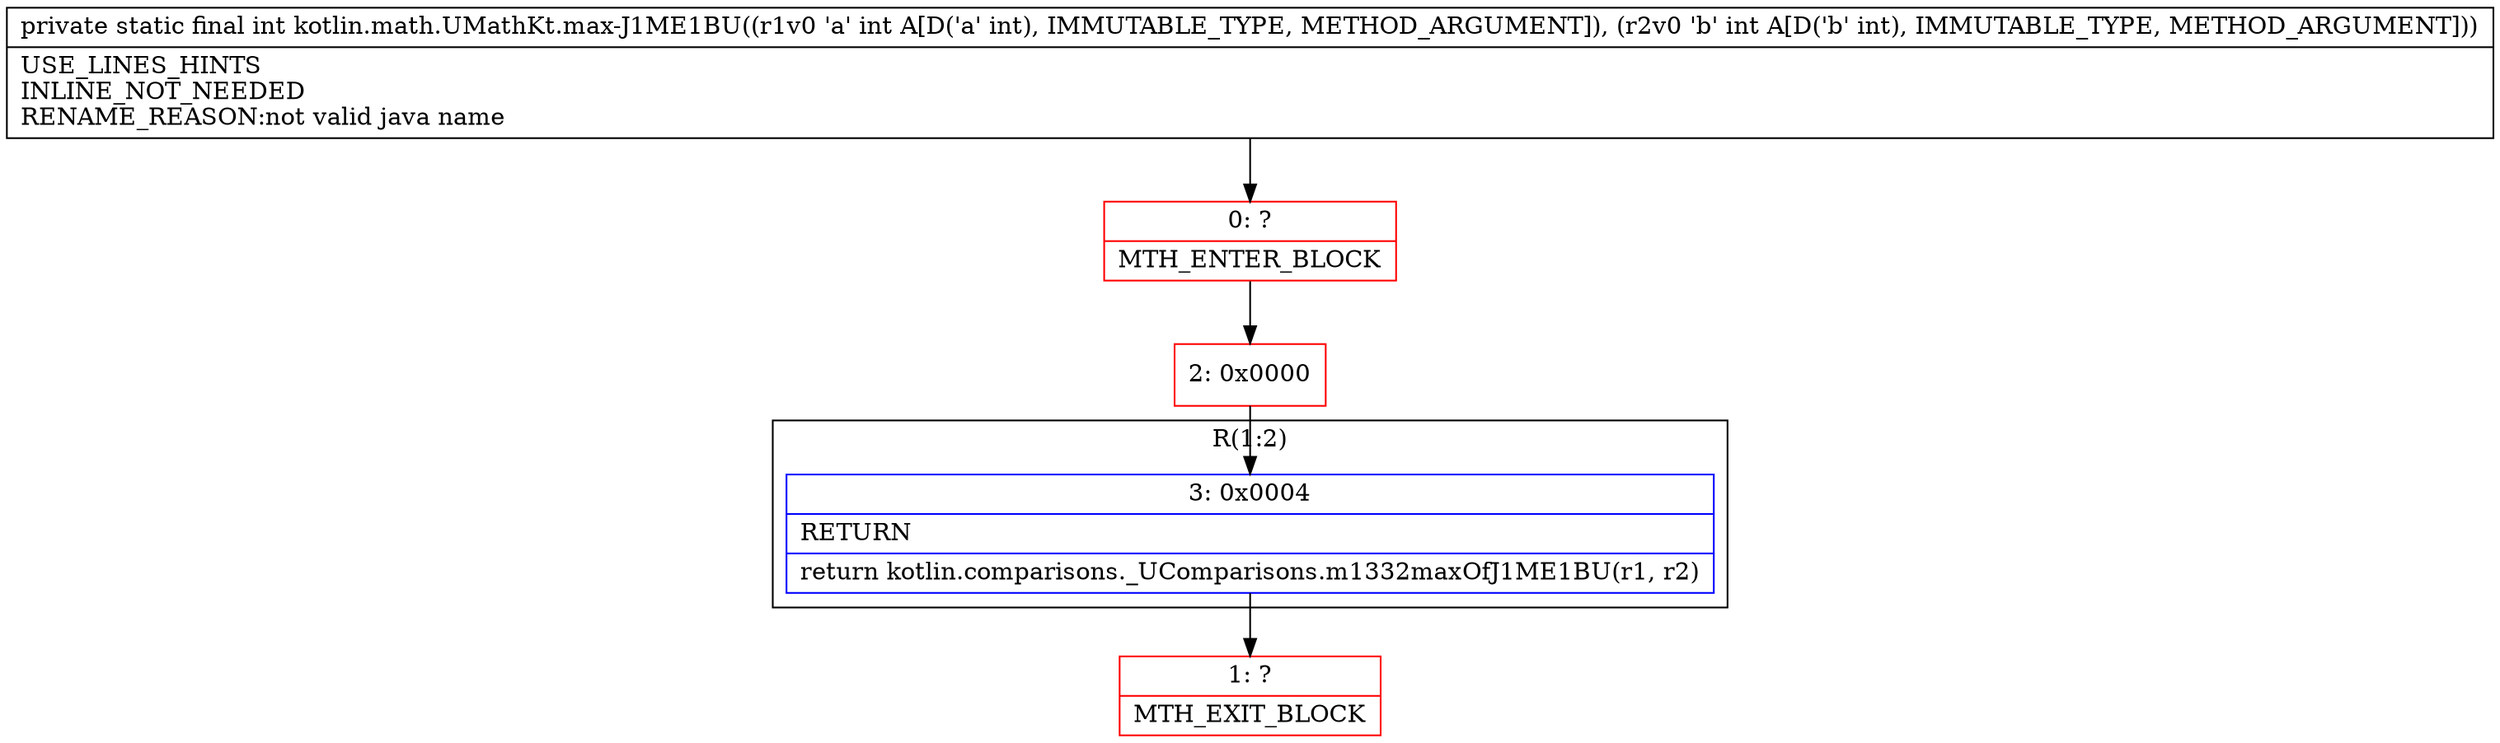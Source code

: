 digraph "CFG forkotlin.math.UMathKt.max\-J1ME1BU(II)I" {
subgraph cluster_Region_371421945 {
label = "R(1:2)";
node [shape=record,color=blue];
Node_3 [shape=record,label="{3\:\ 0x0004|RETURN\l|return kotlin.comparisons._UComparisons.m1332maxOfJ1ME1BU(r1, r2)\l}"];
}
Node_0 [shape=record,color=red,label="{0\:\ ?|MTH_ENTER_BLOCK\l}"];
Node_2 [shape=record,color=red,label="{2\:\ 0x0000}"];
Node_1 [shape=record,color=red,label="{1\:\ ?|MTH_EXIT_BLOCK\l}"];
MethodNode[shape=record,label="{private static final int kotlin.math.UMathKt.max\-J1ME1BU((r1v0 'a' int A[D('a' int), IMMUTABLE_TYPE, METHOD_ARGUMENT]), (r2v0 'b' int A[D('b' int), IMMUTABLE_TYPE, METHOD_ARGUMENT]))  | USE_LINES_HINTS\lINLINE_NOT_NEEDED\lRENAME_REASON:not valid java name\l}"];
MethodNode -> Node_0;Node_3 -> Node_1;
Node_0 -> Node_2;
Node_2 -> Node_3;
}


